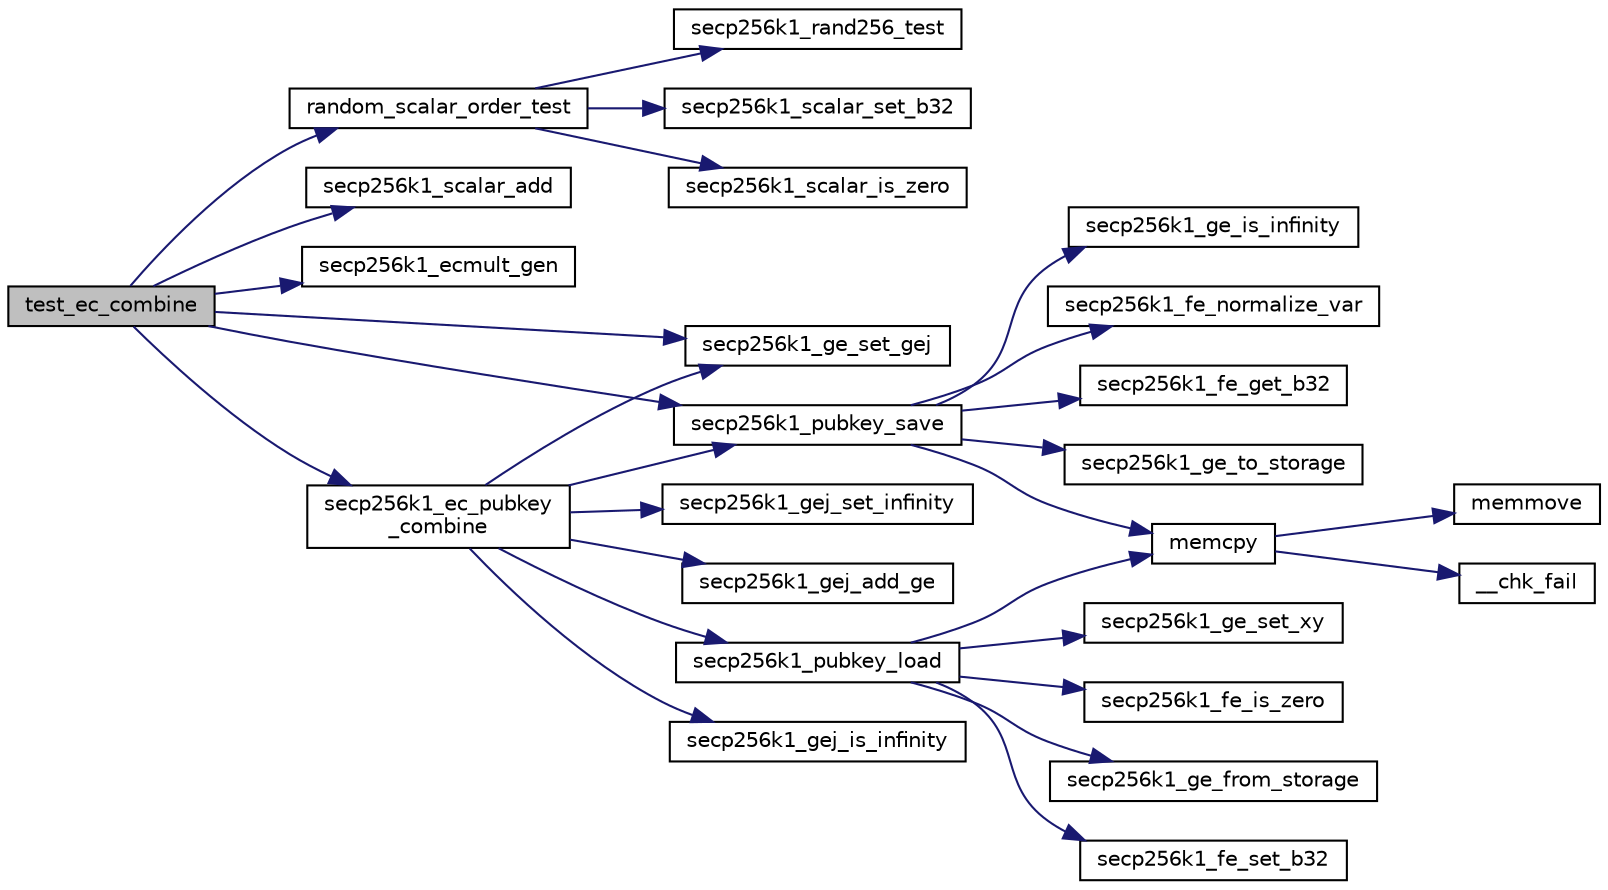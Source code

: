digraph "test_ec_combine"
{
  edge [fontname="Helvetica",fontsize="10",labelfontname="Helvetica",labelfontsize="10"];
  node [fontname="Helvetica",fontsize="10",shape=record];
  rankdir="LR";
  Node1464 [label="test_ec_combine",height=0.2,width=0.4,color="black", fillcolor="grey75", style="filled", fontcolor="black"];
  Node1464 -> Node1465 [color="midnightblue",fontsize="10",style="solid",fontname="Helvetica"];
  Node1465 [label="random_scalar_order_test",height=0.2,width=0.4,color="black", fillcolor="white", style="filled",URL="$d5/d7f/tests_8c.html#a51e09e6745e0afdb0d596ee0f4b3c3f7"];
  Node1465 -> Node1466 [color="midnightblue",fontsize="10",style="solid",fontname="Helvetica"];
  Node1466 [label="secp256k1_rand256_test",height=0.2,width=0.4,color="black", fillcolor="white", style="filled",URL="$dd/d0b/testrand_8h.html#ac7dd7cc19d5d0ae9b50791656b57af7b",tooltip="Generate a pseudorandom 32-byte array with long sequences of zero and one bits. "];
  Node1465 -> Node1467 [color="midnightblue",fontsize="10",style="solid",fontname="Helvetica"];
  Node1467 [label="secp256k1_scalar_set_b32",height=0.2,width=0.4,color="black", fillcolor="white", style="filled",URL="$db/d94/scalar_8h.html#a25cc2d45ae1d1765d07c3313cdf46fa0",tooltip="Set a scalar from a big endian byte array. "];
  Node1465 -> Node1468 [color="midnightblue",fontsize="10",style="solid",fontname="Helvetica"];
  Node1468 [label="secp256k1_scalar_is_zero",height=0.2,width=0.4,color="black", fillcolor="white", style="filled",URL="$db/d94/scalar_8h.html#a3f0ac84fe49a1c1f51212582a2c149d4",tooltip="Check whether a scalar equals zero. "];
  Node1464 -> Node1469 [color="midnightblue",fontsize="10",style="solid",fontname="Helvetica"];
  Node1469 [label="secp256k1_scalar_add",height=0.2,width=0.4,color="black", fillcolor="white", style="filled",URL="$db/d94/scalar_8h.html#a83257652850276cd74c7cdd1f9444d9c",tooltip="Add two scalars together (modulo the group order). "];
  Node1464 -> Node1470 [color="midnightblue",fontsize="10",style="solid",fontname="Helvetica"];
  Node1470 [label="secp256k1_ecmult_gen",height=0.2,width=0.4,color="black", fillcolor="white", style="filled",URL="$d6/d76/ecmult__gen_8h.html#a5ed744c720cbb0a397c8d4c42c637f24",tooltip="Multiply with the generator: R = a*G. "];
  Node1464 -> Node1471 [color="midnightblue",fontsize="10",style="solid",fontname="Helvetica"];
  Node1471 [label="secp256k1_ge_set_gej",height=0.2,width=0.4,color="black", fillcolor="white", style="filled",URL="$d9/dd1/group_8h.html#aa511eebf8cd7419763f06555ed4fb62d",tooltip="Set a group element equal to another which is given in jacobian coordinates. "];
  Node1464 -> Node1472 [color="midnightblue",fontsize="10",style="solid",fontname="Helvetica"];
  Node1472 [label="secp256k1_pubkey_save",height=0.2,width=0.4,color="black", fillcolor="white", style="filled",URL="$d1/d8c/secp256k1_8c.html#aa061c9c5c861017bef990e5c4653e0f4"];
  Node1472 -> Node1473 [color="midnightblue",fontsize="10",style="solid",fontname="Helvetica"];
  Node1473 [label="secp256k1_ge_to_storage",height=0.2,width=0.4,color="black", fillcolor="white", style="filled",URL="$d9/dd1/group_8h.html#ad6499ae629f998e50d8614869ee3c67f",tooltip="Convert a group element to the storage type. "];
  Node1472 -> Node1474 [color="midnightblue",fontsize="10",style="solid",fontname="Helvetica"];
  Node1474 [label="memcpy",height=0.2,width=0.4,color="black", fillcolor="white", style="filled",URL="$d5/d9f/glibc__compat_8cpp.html#a0f46826ab0466591e136db24394923cf"];
  Node1474 -> Node1475 [color="midnightblue",fontsize="10",style="solid",fontname="Helvetica"];
  Node1475 [label="memmove",height=0.2,width=0.4,color="black", fillcolor="white", style="filled",URL="$d5/d9f/glibc__compat_8cpp.html#a9778d49e9029dd75bc53ecbbf9f5e9a1"];
  Node1474 -> Node1476 [color="midnightblue",fontsize="10",style="solid",fontname="Helvetica"];
  Node1476 [label="__chk_fail",height=0.2,width=0.4,color="black", fillcolor="white", style="filled",URL="$d5/d9f/glibc__compat_8cpp.html#a424ac71631da5ada2976630ff67051d1"];
  Node1472 -> Node1477 [color="midnightblue",fontsize="10",style="solid",fontname="Helvetica"];
  Node1477 [label="secp256k1_ge_is_infinity",height=0.2,width=0.4,color="black", fillcolor="white", style="filled",URL="$d9/dd1/group_8h.html#ac83592db46af97faf7ba9b9a39a1f6ff",tooltip="Check whether a group element is the point at infinity. "];
  Node1472 -> Node1478 [color="midnightblue",fontsize="10",style="solid",fontname="Helvetica"];
  Node1478 [label="secp256k1_fe_normalize_var",height=0.2,width=0.4,color="black", fillcolor="white", style="filled",URL="$d5/d5a/field_8h.html#a2d45c987537eadb2923c93aa3af9db71",tooltip="Normalize a field element, without constant-time guarantee. "];
  Node1472 -> Node1479 [color="midnightblue",fontsize="10",style="solid",fontname="Helvetica"];
  Node1479 [label="secp256k1_fe_get_b32",height=0.2,width=0.4,color="black", fillcolor="white", style="filled",URL="$d5/d5a/field_8h.html#abb1017649be14b9ac1823be3c573e542",tooltip="Convert a field element to a 32-byte big endian value. "];
  Node1464 -> Node1480 [color="midnightblue",fontsize="10",style="solid",fontname="Helvetica"];
  Node1480 [label="secp256k1_ec_pubkey\l_combine",height=0.2,width=0.4,color="black", fillcolor="white", style="filled",URL="$d7/dd3/secp256k1_8h.html#a4d9b18720afc67f3685a9f171bac6737",tooltip="Add a number of public keys together. "];
  Node1480 -> Node1481 [color="midnightblue",fontsize="10",style="solid",fontname="Helvetica"];
  Node1481 [label="secp256k1_gej_set_infinity",height=0.2,width=0.4,color="black", fillcolor="white", style="filled",URL="$d9/dd1/group_8h.html#a2c6b24a2db08260d89e891eab7035b2c",tooltip="Set a group element (jacobian) equal to the point at infinity. "];
  Node1480 -> Node1482 [color="midnightblue",fontsize="10",style="solid",fontname="Helvetica"];
  Node1482 [label="secp256k1_pubkey_load",height=0.2,width=0.4,color="black", fillcolor="white", style="filled",URL="$d1/d8c/secp256k1_8c.html#a9966ec041e71010d1593ae2211ffb843"];
  Node1482 -> Node1474 [color="midnightblue",fontsize="10",style="solid",fontname="Helvetica"];
  Node1482 -> Node1483 [color="midnightblue",fontsize="10",style="solid",fontname="Helvetica"];
  Node1483 [label="secp256k1_ge_from_storage",height=0.2,width=0.4,color="black", fillcolor="white", style="filled",URL="$d9/dd1/group_8h.html#a8c1e7f328284d9ba56404bb8d99bf765",tooltip="Convert a group element back from the storage type. "];
  Node1482 -> Node1484 [color="midnightblue",fontsize="10",style="solid",fontname="Helvetica"];
  Node1484 [label="secp256k1_fe_set_b32",height=0.2,width=0.4,color="black", fillcolor="white", style="filled",URL="$d5/d5a/field_8h.html#a5c86a65052e3b135919c00fe2233a43d",tooltip="Set a field element equal to 32-byte big endian value. "];
  Node1482 -> Node1485 [color="midnightblue",fontsize="10",style="solid",fontname="Helvetica"];
  Node1485 [label="secp256k1_ge_set_xy",height=0.2,width=0.4,color="black", fillcolor="white", style="filled",URL="$d9/dd1/group_8h.html#a34ab3d1a9a0a7ff0ed1cedff9db5f73c",tooltip="Set a group element equal to the point with given X and Y coordinates. "];
  Node1482 -> Node1486 [color="midnightblue",fontsize="10",style="solid",fontname="Helvetica"];
  Node1486 [label="secp256k1_fe_is_zero",height=0.2,width=0.4,color="black", fillcolor="white", style="filled",URL="$d5/d5a/field_8h.html#a619ec4805df6cc54d70e6682ceebd098",tooltip="Verify whether a field element is zero. "];
  Node1480 -> Node1487 [color="midnightblue",fontsize="10",style="solid",fontname="Helvetica"];
  Node1487 [label="secp256k1_gej_add_ge",height=0.2,width=0.4,color="black", fillcolor="white", style="filled",URL="$d9/dd1/group_8h.html#a586b55d5921edcd68799f584c0a3c58d",tooltip="Set r equal to the sum of a and b (with b given in affine coordinates, and not infinity). "];
  Node1480 -> Node1488 [color="midnightblue",fontsize="10",style="solid",fontname="Helvetica"];
  Node1488 [label="secp256k1_gej_is_infinity",height=0.2,width=0.4,color="black", fillcolor="white", style="filled",URL="$d9/dd1/group_8h.html#a33786d5853579c92d46fac51f6a40093",tooltip="Check whether a group element is the point at infinity. "];
  Node1480 -> Node1471 [color="midnightblue",fontsize="10",style="solid",fontname="Helvetica"];
  Node1480 -> Node1472 [color="midnightblue",fontsize="10",style="solid",fontname="Helvetica"];
}

